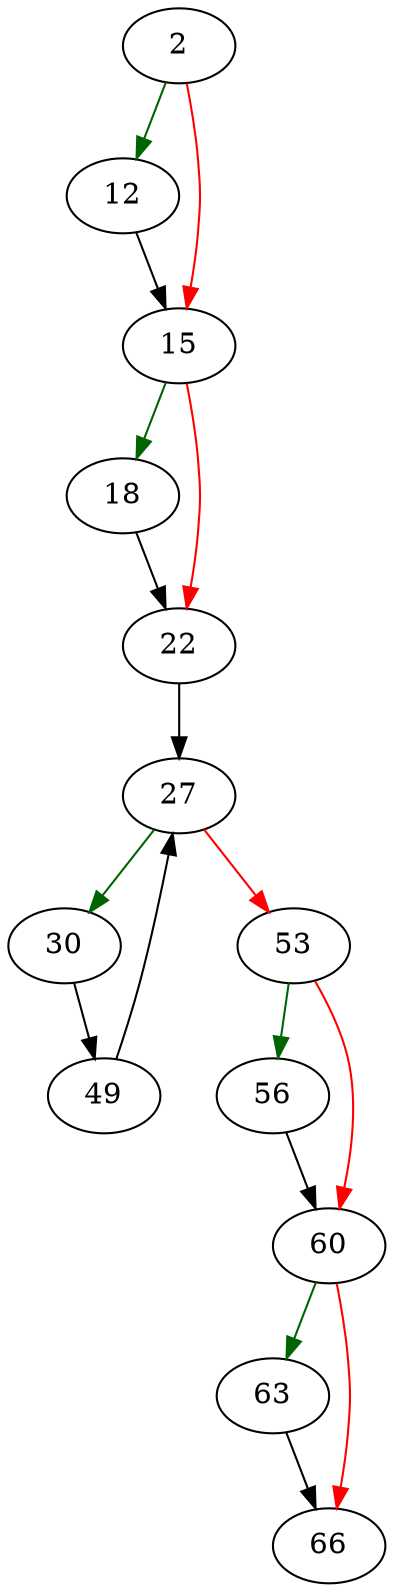 strict digraph "sqlite3_expert_analyze" {
	// Node definitions.
	2 [entry=true];
	12;
	15;
	18;
	22;
	27;
	30;
	53;
	49;
	56;
	60;
	63;
	66;

	// Edge definitions.
	2 -> 12 [
		color=darkgreen
		cond=true
	];
	2 -> 15 [
		color=red
		cond=false
	];
	12 -> 15;
	15 -> 18 [
		color=darkgreen
		cond=true
	];
	15 -> 22 [
		color=red
		cond=false
	];
	18 -> 22;
	22 -> 27;
	27 -> 30 [
		color=darkgreen
		cond=true
	];
	27 -> 53 [
		color=red
		cond=false
	];
	30 -> 49;
	53 -> 56 [
		color=darkgreen
		cond=true
	];
	53 -> 60 [
		color=red
		cond=false
	];
	49 -> 27;
	56 -> 60;
	60 -> 63 [
		color=darkgreen
		cond=true
	];
	60 -> 66 [
		color=red
		cond=false
	];
	63 -> 66;
}